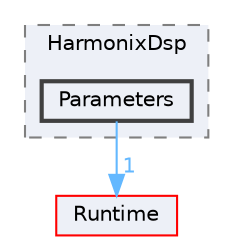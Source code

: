 digraph "Parameters"
{
 // INTERACTIVE_SVG=YES
 // LATEX_PDF_SIZE
  bgcolor="transparent";
  edge [fontname=Helvetica,fontsize=10,labelfontname=Helvetica,labelfontsize=10];
  node [fontname=Helvetica,fontsize=10,shape=box,height=0.2,width=0.4];
  compound=true
  subgraph clusterdir_8ebd40ac4f0a02c7b54cb13fd3192893 {
    graph [ bgcolor="#edf0f7", pencolor="grey50", label="HarmonixDsp", fontname=Helvetica,fontsize=10 style="filled,dashed", URL="dir_8ebd40ac4f0a02c7b54cb13fd3192893.html",tooltip=""]
  dir_d7f854807dd136e3d8edb205cc1ce759 [label="Parameters", fillcolor="#edf0f7", color="grey25", style="filled,bold", URL="dir_d7f854807dd136e3d8edb205cc1ce759.html",tooltip=""];
  }
  dir_7536b172fbd480bfd146a1b1acd6856b [label="Runtime", fillcolor="#edf0f7", color="red", style="filled", URL="dir_7536b172fbd480bfd146a1b1acd6856b.html",tooltip=""];
  dir_d7f854807dd136e3d8edb205cc1ce759->dir_7536b172fbd480bfd146a1b1acd6856b [headlabel="1", labeldistance=1.5 headhref="dir_000723_000984.html" href="dir_000723_000984.html" color="steelblue1" fontcolor="steelblue1"];
}

